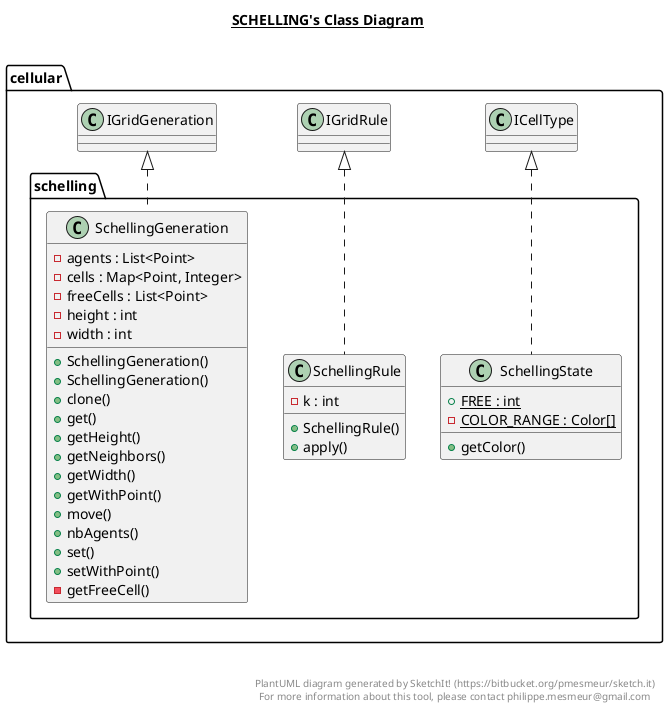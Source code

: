 @startuml

title __SCHELLING's Class Diagram__\n

  namespace cellular {
    namespace schelling {
      class cellular.schelling.SchellingGeneration {
          - agents : List<Point>
          - cells : Map<Point, Integer>
          - freeCells : List<Point>
          - height : int
          - width : int
          + SchellingGeneration()
          + SchellingGeneration()
          + clone()
          + get()
          + getHeight()
          + getNeighbors()
          + getWidth()
          + getWithPoint()
          + move()
          + nbAgents()
          + set()
          + setWithPoint()
          - getFreeCell()
      }
    }
  }
  

  namespace cellular {
    namespace schelling {
      class cellular.schelling.SchellingRule {
          - k : int
          + SchellingRule()
          + apply()
      }
    }
  }
  

  namespace cellular {
    namespace schelling {
      class cellular.schelling.SchellingState {
          {static} + FREE : int
          {static} - COLOR_RANGE : Color[]
          + getColor()
      }
    }
  }
  

  cellular.schelling.SchellingGeneration .up.|> cellular.IGridGeneration
  cellular.schelling.SchellingRule .up.|> cellular.IGridRule
  cellular.schelling.SchellingState .up.|> cellular.ICellType


right footer


PlantUML diagram generated by SketchIt! (https://bitbucket.org/pmesmeur/sketch.it)
For more information about this tool, please contact philippe.mesmeur@gmail.com
endfooter

@enduml
